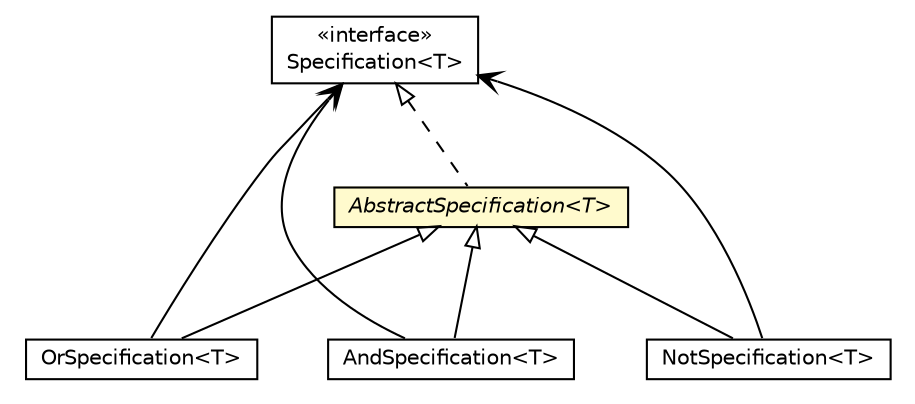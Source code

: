 #!/usr/local/bin/dot
#
# Class diagram 
# Generated by UMLGraph version R5_6_6-8-g8d7759 (http://www.umlgraph.org/)
#

digraph G {
	edge [fontname="Helvetica",fontsize=10,labelfontname="Helvetica",labelfontsize=10];
	node [fontname="Helvetica",fontsize=10,shape=plaintext];
	nodesep=0.25;
	ranksep=0.5;
	// org.dayatang.domain.specification.Specification<T>
	c22455 [label=<<table title="org.dayatang.domain.specification.Specification" border="0" cellborder="1" cellspacing="0" cellpadding="2" port="p" href="./Specification.html">
		<tr><td><table border="0" cellspacing="0" cellpadding="1">
<tr><td align="center" balign="center"> &#171;interface&#187; </td></tr>
<tr><td align="center" balign="center"> Specification&lt;T&gt; </td></tr>
		</table></td></tr>
		</table>>, URL="./Specification.html", fontname="Helvetica", fontcolor="black", fontsize=10.0];
	// org.dayatang.domain.specification.OrSpecification<T>
	c22456 [label=<<table title="org.dayatang.domain.specification.OrSpecification" border="0" cellborder="1" cellspacing="0" cellpadding="2" port="p" href="./OrSpecification.html">
		<tr><td><table border="0" cellspacing="0" cellpadding="1">
<tr><td align="center" balign="center"> OrSpecification&lt;T&gt; </td></tr>
		</table></td></tr>
		</table>>, URL="./OrSpecification.html", fontname="Helvetica", fontcolor="black", fontsize=10.0];
	// org.dayatang.domain.specification.NotSpecification<T>
	c22457 [label=<<table title="org.dayatang.domain.specification.NotSpecification" border="0" cellborder="1" cellspacing="0" cellpadding="2" port="p" href="./NotSpecification.html">
		<tr><td><table border="0" cellspacing="0" cellpadding="1">
<tr><td align="center" balign="center"> NotSpecification&lt;T&gt; </td></tr>
		</table></td></tr>
		</table>>, URL="./NotSpecification.html", fontname="Helvetica", fontcolor="black", fontsize=10.0];
	// org.dayatang.domain.specification.AndSpecification<T>
	c22458 [label=<<table title="org.dayatang.domain.specification.AndSpecification" border="0" cellborder="1" cellspacing="0" cellpadding="2" port="p" href="./AndSpecification.html">
		<tr><td><table border="0" cellspacing="0" cellpadding="1">
<tr><td align="center" balign="center"> AndSpecification&lt;T&gt; </td></tr>
		</table></td></tr>
		</table>>, URL="./AndSpecification.html", fontname="Helvetica", fontcolor="black", fontsize=10.0];
	// org.dayatang.domain.specification.AbstractSpecification<T>
	c22459 [label=<<table title="org.dayatang.domain.specification.AbstractSpecification" border="0" cellborder="1" cellspacing="0" cellpadding="2" port="p" bgcolor="lemonChiffon" href="./AbstractSpecification.html">
		<tr><td><table border="0" cellspacing="0" cellpadding="1">
<tr><td align="center" balign="center"><font face="Helvetica-Oblique"> AbstractSpecification&lt;T&gt; </font></td></tr>
		</table></td></tr>
		</table>>, URL="./AbstractSpecification.html", fontname="Helvetica", fontcolor="black", fontsize=10.0];
	//org.dayatang.domain.specification.OrSpecification<T> extends org.dayatang.domain.specification.AbstractSpecification<T>
	c22459:p -> c22456:p [dir=back,arrowtail=empty];
	//org.dayatang.domain.specification.NotSpecification<T> extends org.dayatang.domain.specification.AbstractSpecification<T>
	c22459:p -> c22457:p [dir=back,arrowtail=empty];
	//org.dayatang.domain.specification.AndSpecification<T> extends org.dayatang.domain.specification.AbstractSpecification<T>
	c22459:p -> c22458:p [dir=back,arrowtail=empty];
	//org.dayatang.domain.specification.AbstractSpecification<T> implements org.dayatang.domain.specification.Specification<T>
	c22455:p -> c22459:p [dir=back,arrowtail=empty,style=dashed];
	// org.dayatang.domain.specification.OrSpecification<T> NAVASSOC org.dayatang.domain.specification.Specification<T>
	c22456:p -> c22455:p [taillabel="", label=" "headlabel="", fontname="Helvetica", fontcolor="black", fontsize=10.0, color="black", arrowhead=open];
	// org.dayatang.domain.specification.NotSpecification<T> NAVASSOC org.dayatang.domain.specification.Specification<T>
	c22457:p -> c22455:p [taillabel="", label=" "headlabel="", fontname="Helvetica", fontcolor="black", fontsize=10.0, color="black", arrowhead=open];
	// org.dayatang.domain.specification.AndSpecification<T> NAVASSOC org.dayatang.domain.specification.Specification<T>
	c22458:p -> c22455:p [taillabel="", label=" "headlabel="", fontname="Helvetica", fontcolor="black", fontsize=10.0, color="black", arrowhead=open];
}

